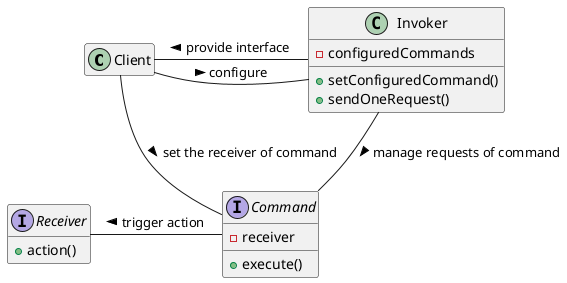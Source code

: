 @startuml CommandPattern
hide empty members

class Client{
}

class Invoker{
    - configuredCommands
    + setConfiguredCommand()
    + sendOneRequest()
}

interface Command{
    - receiver
    + execute()
}

interface Receiver{
    + action()
}

Client -left- Invoker : < provide interface 
Invoker -left- Client : < configure
Client -- Command : > set the receiver of command
Invoker -- Command : > manage requests of command
Command -left- Receiver : > trigger action

@enduml
